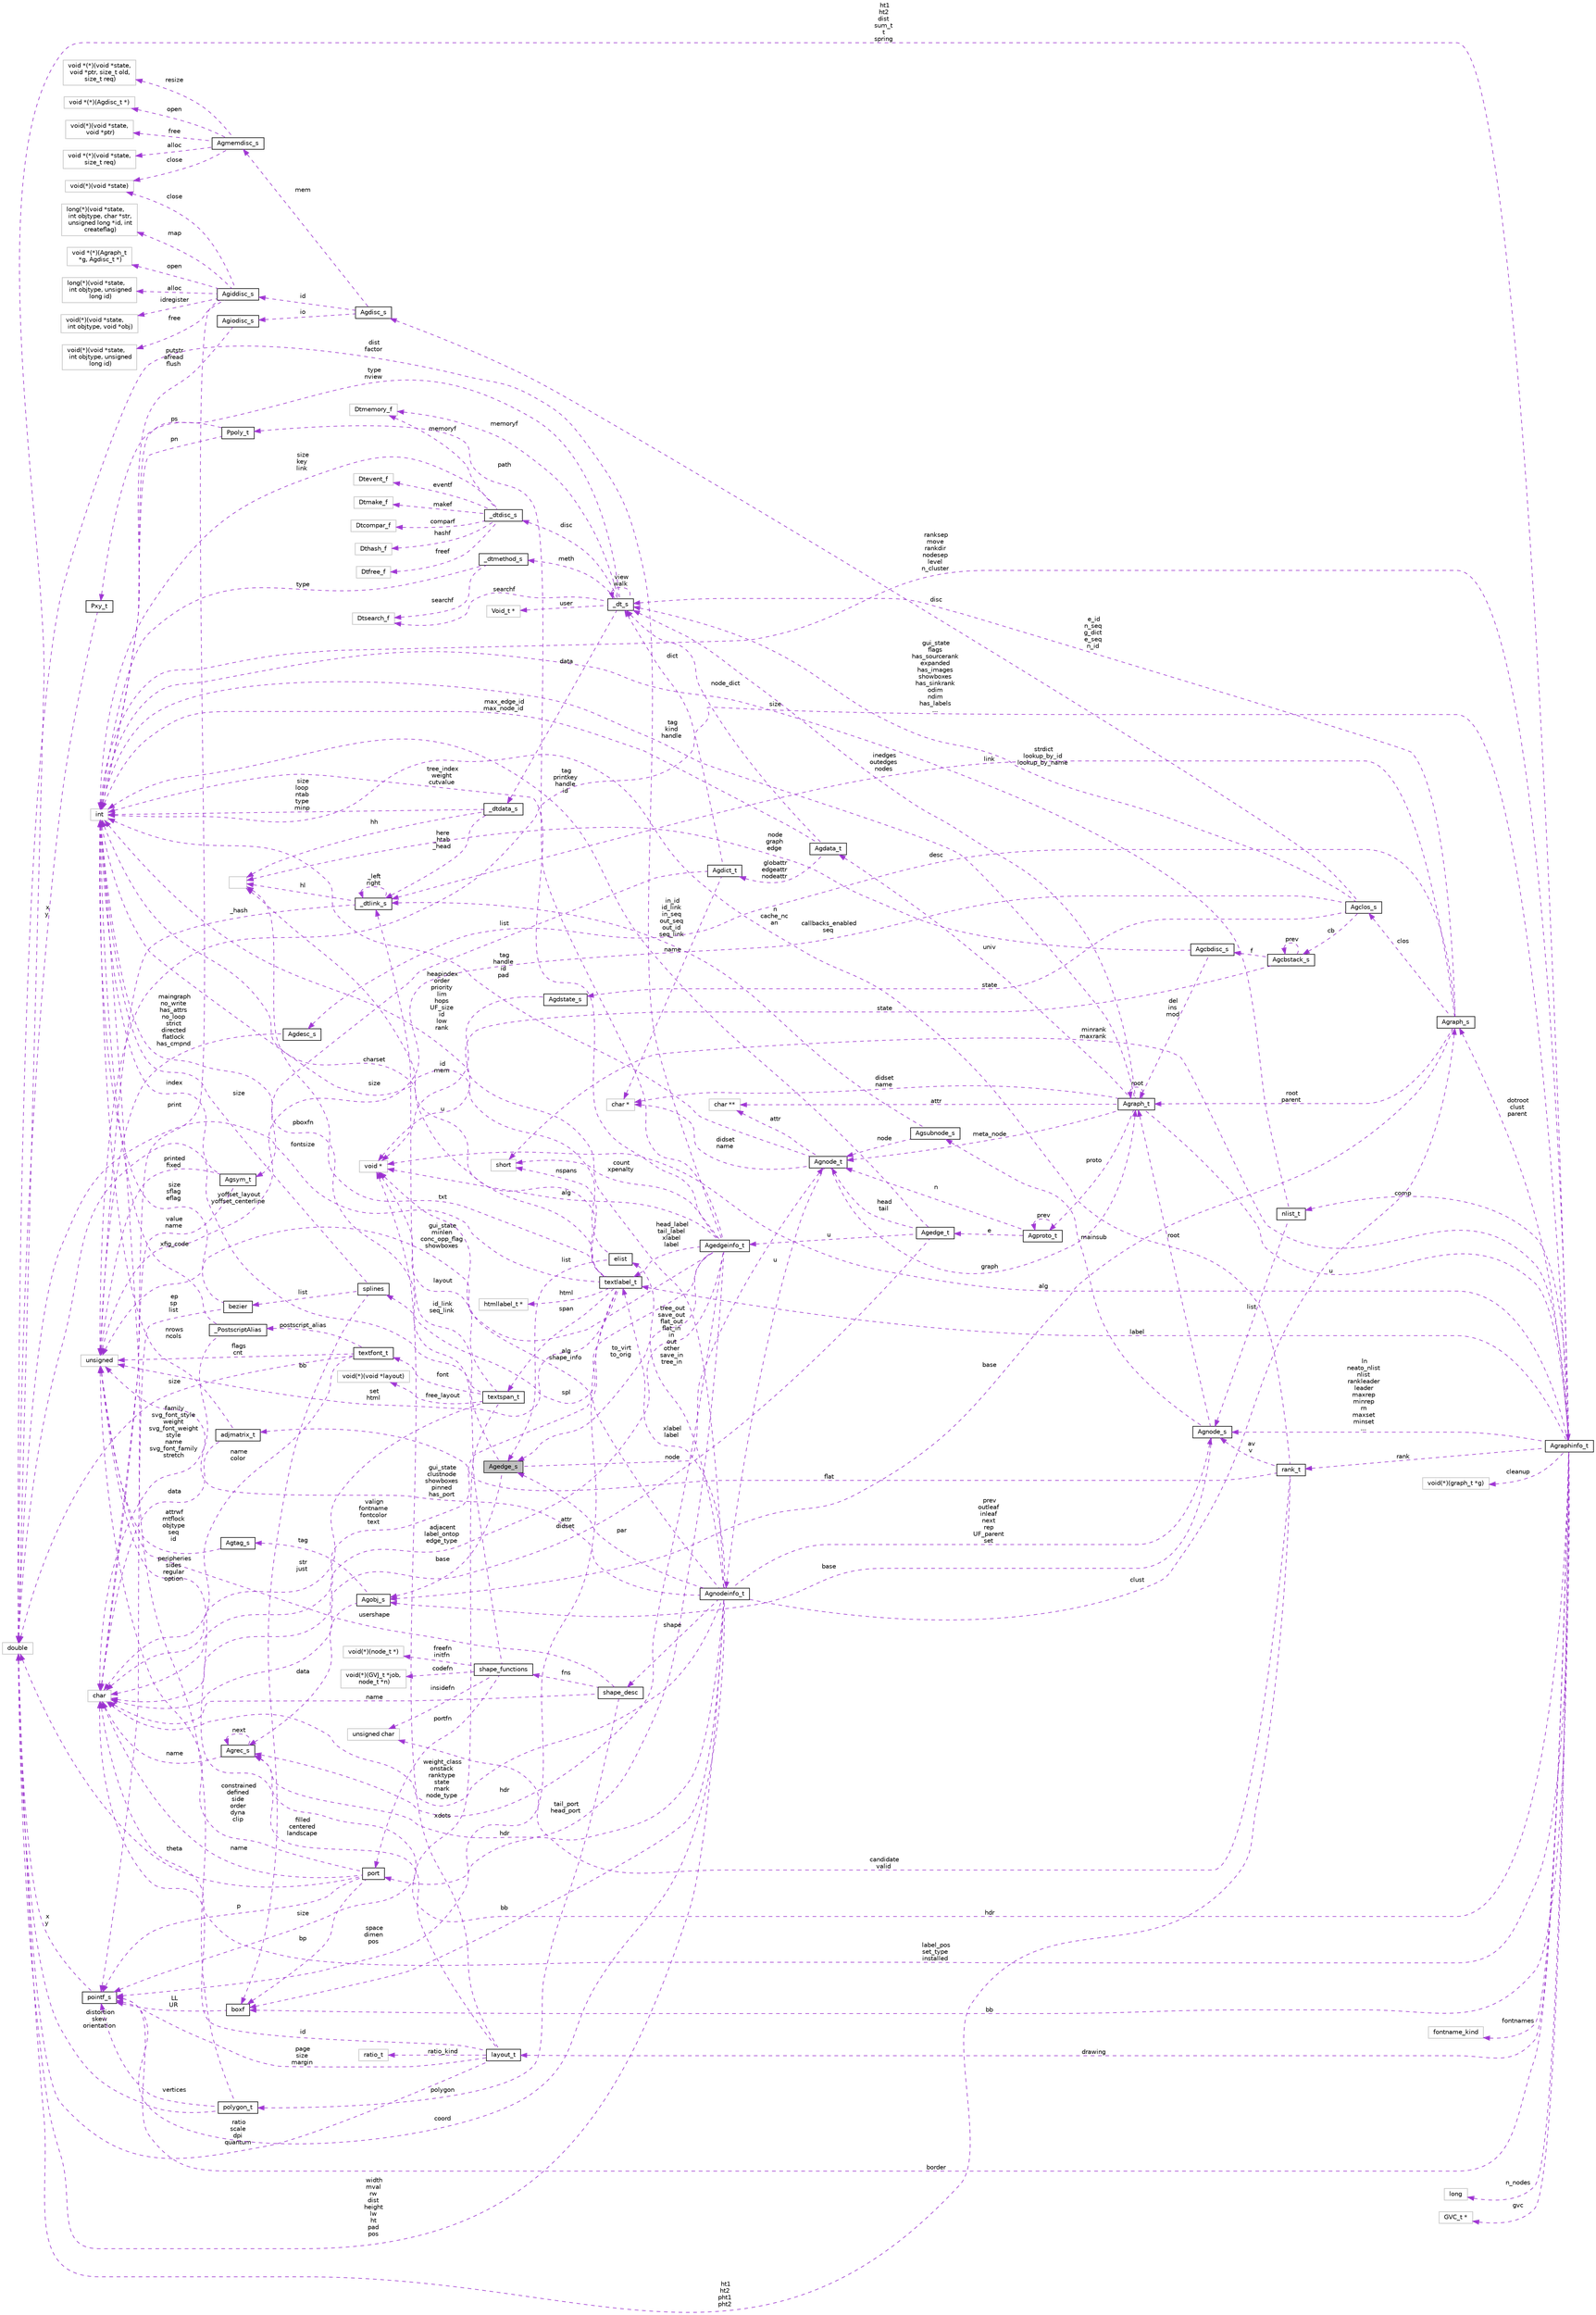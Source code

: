 digraph "Agedge_s"
{
  bgcolor="transparent";
  edge [fontname="Helvetica",fontsize="10",labelfontname="Helvetica",labelfontsize="10"];
  node [fontname="Helvetica",fontsize="10",shape=record];
  rankdir="LR";
  Node1 [label="Agedge_s",height=0.2,width=0.4,color="black", fillcolor="grey75", style="filled", fontcolor="black"];
  Node2 -> Node1 [dir="back",color="darkorchid3",fontsize="10",style="dashed",label=" id_link\nseq_link" ,fontname="Helvetica"];
  Node2 [label="_dtlink_s",height=0.2,width=0.4,color="black",URL="$struct__dtlink__s.html"];
  Node2 -> Node2 [dir="back",color="darkorchid3",fontsize="10",style="dashed",label=" _left\nright" ,fontname="Helvetica"];
  Node3 -> Node2 [dir="back",color="darkorchid3",fontsize="10",style="dashed",label=" hl" ,fontname="Helvetica"];
  Node3 [label="",height=0.2,width=0.4,color="grey75"];
  Node4 -> Node2 [dir="back",color="darkorchid3",fontsize="10",style="dashed",label=" _hash" ,fontname="Helvetica"];
  Node4 [label="unsigned",height=0.2,width=0.4,color="grey75"];
  Node5 -> Node1 [dir="back",color="darkorchid3",fontsize="10",style="dashed",label=" node" ,fontname="Helvetica"];
  Node5 [label="Agnode_t",height=0.2,width=0.4,color="black",URL="$structAgnode__t.html"];
  Node6 -> Node5 [dir="back",color="darkorchid3",fontsize="10",style="dashed",label=" u" ,fontname="Helvetica"];
  Node6 [label="Agnodeinfo_t",height=0.2,width=0.4,color="black",URL="$structAgnodeinfo__t.html"];
  Node7 -> Node6 [dir="back",color="darkorchid3",fontsize="10",style="dashed",label=" hdr" ,fontname="Helvetica"];
  Node7 [label="Agrec_s",height=0.2,width=0.4,color="black",URL="$structAgrec__s.html"];
  Node7 -> Node7 [dir="back",color="darkorchid3",fontsize="10",style="dashed",label=" next" ,fontname="Helvetica"];
  Node8 -> Node7 [dir="back",color="darkorchid3",fontsize="10",style="dashed",label=" name" ,fontname="Helvetica"];
  Node8 [label="char",height=0.2,width=0.4,color="grey75"];
  Node9 -> Node6 [dir="back",color="darkorchid3",fontsize="10",style="dashed",label=" xlabel\nlabel" ,fontname="Helvetica"];
  Node9 [label="textlabel_t",height=0.2,width=0.4,color="black",URL="$structtextlabel__t.html"];
  Node10 -> Node9 [dir="back",color="darkorchid3",fontsize="10",style="dashed",label=" html" ,fontname="Helvetica"];
  Node10 [label="htmllabel_t *",height=0.2,width=0.4,color="grey75"];
  Node11 -> Node9 [dir="back",color="darkorchid3",fontsize="10",style="dashed",label=" fontsize" ,fontname="Helvetica"];
  Node11 [label="double",height=0.2,width=0.4,color="grey75"];
  Node12 -> Node9 [dir="back",color="darkorchid3",fontsize="10",style="dashed",label=" nspans" ,fontname="Helvetica"];
  Node12 [label="short",height=0.2,width=0.4,color="grey75"];
  Node8 -> Node9 [dir="back",color="darkorchid3",fontsize="10",style="dashed",label=" valign\nfontname\nfontcolor\ntext" ,fontname="Helvetica"];
  Node3 -> Node9 [dir="back",color="darkorchid3",fontsize="10",style="dashed",label=" u" ,fontname="Helvetica"];
  Node13 -> Node9 [dir="back",color="darkorchid3",fontsize="10",style="dashed",label=" charset" ,fontname="Helvetica"];
  Node13 [label="int",height=0.2,width=0.4,color="grey75"];
  Node3 -> Node9 [dir="back",color="darkorchid3",fontsize="10",style="dashed",label=" txt" ,fontname="Helvetica"];
  Node4 -> Node9 [dir="back",color="darkorchid3",fontsize="10",style="dashed",label=" set\nhtml" ,fontname="Helvetica"];
  Node14 -> Node9 [dir="back",color="darkorchid3",fontsize="10",style="dashed",label=" span" ,fontname="Helvetica"];
  Node14 [label="textspan_t",height=0.2,width=0.4,color="black",URL="$structtextspan__t.html"];
  Node15 -> Node14 [dir="back",color="darkorchid3",fontsize="10",style="dashed",label=" free_layout" ,fontname="Helvetica"];
  Node15 [label="void(*)(void *layout)",height=0.2,width=0.4,color="grey75"];
  Node11 -> Node14 [dir="back",color="darkorchid3",fontsize="10",style="dashed",label=" yoffset_layout\nyoffset_centerline" ,fontname="Helvetica"];
  Node16 -> Node14 [dir="back",color="darkorchid3",fontsize="10",style="dashed",label=" font" ,fontname="Helvetica"];
  Node16 [label="textfont_t",height=0.2,width=0.4,color="black",URL="$structtextfont__t.html"];
  Node11 -> Node16 [dir="back",color="darkorchid3",fontsize="10",style="dashed",label=" size" ,fontname="Helvetica"];
  Node8 -> Node16 [dir="back",color="darkorchid3",fontsize="10",style="dashed",label=" name\ncolor" ,fontname="Helvetica"];
  Node17 -> Node16 [dir="back",color="darkorchid3",fontsize="10",style="dashed",label=" postscript_alias" ,fontname="Helvetica"];
  Node17 [label="_PostscriptAlias",height=0.2,width=0.4,color="black",URL="$struct__PostscriptAlias.html"];
  Node8 -> Node17 [dir="back",color="darkorchid3",fontsize="10",style="dashed",label=" family\nsvg_font_style\nweight\nsvg_font_weight\nstyle\nname\nsvg_font_family\nstretch" ,fontname="Helvetica"];
  Node13 -> Node17 [dir="back",color="darkorchid3",fontsize="10",style="dashed",label=" xfig_code" ,fontname="Helvetica"];
  Node4 -> Node16 [dir="back",color="darkorchid3",fontsize="10",style="dashed",label=" flags\ncnt" ,fontname="Helvetica"];
  Node8 -> Node14 [dir="back",color="darkorchid3",fontsize="10",style="dashed",label=" str\njust" ,fontname="Helvetica"];
  Node18 -> Node14 [dir="back",color="darkorchid3",fontsize="10",style="dashed",label=" layout" ,fontname="Helvetica"];
  Node18 [label="void *",height=0.2,width=0.4,color="grey75"];
  Node19 -> Node14 [dir="back",color="darkorchid3",fontsize="10",style="dashed",label=" size" ,fontname="Helvetica"];
  Node19 [label="pointf_s",height=0.2,width=0.4,color="black",URL="$structpointf__s.html"];
  Node11 -> Node19 [dir="back",color="darkorchid3",fontsize="10",style="dashed",label=" x\ny" ,fontname="Helvetica"];
  Node19 -> Node9 [dir="back",color="darkorchid3",fontsize="10",style="dashed",label=" space\ndimen\npos" ,fontname="Helvetica"];
  Node11 -> Node6 [dir="back",color="darkorchid3",fontsize="10",style="dashed",label=" width\nmval\nrw\ndist\nheight\nlw\nht\npad\npos" ,fontname="Helvetica"];
  Node20 -> Node6 [dir="back",color="darkorchid3",fontsize="10",style="dashed",label=" clust" ,fontname="Helvetica"];
  Node20 [label="Agraph_s",height=0.2,width=0.4,color="black",URL="$structAgraph__s.html"];
  Node2 -> Node20 [dir="back",color="darkorchid3",fontsize="10",style="dashed",label=" link" ,fontname="Helvetica"];
  Node21 -> Node20 [dir="back",color="darkorchid3",fontsize="10",style="dashed",label=" root\nparent" ,fontname="Helvetica"];
  Node21 [label="Agraph_t",height=0.2,width=0.4,color="black",URL="$structAgraph__t.html"];
  Node22 -> Node21 [dir="back",color="darkorchid3",fontsize="10",style="dashed",label=" attr" ,fontname="Helvetica"];
  Node22 [label="char **",height=0.2,width=0.4,color="grey75"];
  Node21 -> Node21 [dir="back",color="darkorchid3",fontsize="10",style="dashed",label=" root" ,fontname="Helvetica"];
  Node5 -> Node21 [dir="back",color="darkorchid3",fontsize="10",style="dashed",label=" meta_node" ,fontname="Helvetica"];
  Node23 -> Node21 [dir="back",color="darkorchid3",fontsize="10",style="dashed",label=" u" ,fontname="Helvetica"];
  Node23 [label="Agraphinfo_t",height=0.2,width=0.4,color="black",URL="$structAgraphinfo__t.html"];
  Node24 -> Node23 [dir="back",color="darkorchid3",fontsize="10",style="dashed",label=" cleanup" ,fontname="Helvetica"];
  Node24 [label="void(*)(graph_t *g)",height=0.2,width=0.4,color="grey75"];
  Node7 -> Node23 [dir="back",color="darkorchid3",fontsize="10",style="dashed",label=" hdr" ,fontname="Helvetica"];
  Node25 -> Node23 [dir="back",color="darkorchid3",fontsize="10",style="dashed",label=" rank" ,fontname="Helvetica"];
  Node25 [label="rank_t",height=0.2,width=0.4,color="black",URL="$structrank__t.html"];
  Node11 -> Node25 [dir="back",color="darkorchid3",fontsize="10",style="dashed",label=" ht1\nht2\npht1\npht2" ,fontname="Helvetica"];
  Node26 -> Node25 [dir="back",color="darkorchid3",fontsize="10",style="dashed",label=" candidate\nvalid" ,fontname="Helvetica"];
  Node26 [label="unsigned char",height=0.2,width=0.4,color="grey75"];
  Node27 -> Node25 [dir="back",color="darkorchid3",fontsize="10",style="dashed",label=" av\nv" ,fontname="Helvetica"];
  Node27 [label="Agnode_s",height=0.2,width=0.4,color="black",URL="$structAgnode__s.html"];
  Node21 -> Node27 [dir="back",color="darkorchid3",fontsize="10",style="dashed",label=" root" ,fontname="Helvetica"];
  Node28 -> Node27 [dir="back",color="darkorchid3",fontsize="10",style="dashed",label=" base" ,fontname="Helvetica"];
  Node28 [label="Agobj_s",height=0.2,width=0.4,color="black",URL="$structAgobj__s.html"];
  Node7 -> Node28 [dir="back",color="darkorchid3",fontsize="10",style="dashed",label=" data" ,fontname="Helvetica"];
  Node29 -> Node28 [dir="back",color="darkorchid3",fontsize="10",style="dashed",label=" tag" ,fontname="Helvetica"];
  Node29 [label="Agtag_s",height=0.2,width=0.4,color="black",URL="$structAgtag__s.html"];
  Node4 -> Node29 [dir="back",color="darkorchid3",fontsize="10",style="dashed",label=" attrwf\nmtflock\nobjtype\nseq\nid" ,fontname="Helvetica"];
  Node30 -> Node27 [dir="back",color="darkorchid3",fontsize="10",style="dashed",label=" mainsub" ,fontname="Helvetica"];
  Node30 [label="Agsubnode_s",height=0.2,width=0.4,color="black",URL="$structAgsubnode__s.html"];
  Node2 -> Node30 [dir="back",color="darkorchid3",fontsize="10",style="dashed",label=" in_id\nid_link\nin_seq\nout_seq\nout_id\nseq_link" ,fontname="Helvetica"];
  Node5 -> Node30 [dir="back",color="darkorchid3",fontsize="10",style="dashed",label=" node" ,fontname="Helvetica"];
  Node13 -> Node25 [dir="back",color="darkorchid3",fontsize="10",style="dashed",label=" n\ncache_nc\nan" ,fontname="Helvetica"];
  Node31 -> Node25 [dir="back",color="darkorchid3",fontsize="10",style="dashed",label=" flat" ,fontname="Helvetica"];
  Node31 [label="adjmatrix_t",height=0.2,width=0.4,color="black",URL="$structadjmatrix__t.html"];
  Node8 -> Node31 [dir="back",color="darkorchid3",fontsize="10",style="dashed",label=" data" ,fontname="Helvetica"];
  Node13 -> Node31 [dir="back",color="darkorchid3",fontsize="10",style="dashed",label=" nrows\nncols" ,fontname="Helvetica"];
  Node32 -> Node23 [dir="back",color="darkorchid3",fontsize="10",style="dashed",label=" drawing" ,fontname="Helvetica"];
  Node32 [label="layout_t",height=0.2,width=0.4,color="black",URL="$structlayout__t.html"];
  Node33 -> Node32 [dir="back",color="darkorchid3",fontsize="10",style="dashed",label=" ratio_kind" ,fontname="Helvetica"];
  Node33 [label="ratio_t",height=0.2,width=0.4,color="grey75"];
  Node11 -> Node32 [dir="back",color="darkorchid3",fontsize="10",style="dashed",label=" ratio\nscale\ndpi\nquantum" ,fontname="Helvetica"];
  Node8 -> Node32 [dir="back",color="darkorchid3",fontsize="10",style="dashed",label=" id" ,fontname="Helvetica"];
  Node4 -> Node32 [dir="back",color="darkorchid3",fontsize="10",style="dashed",label=" filled\ncentered\nlandscape" ,fontname="Helvetica"];
  Node18 -> Node32 [dir="back",color="darkorchid3",fontsize="10",style="dashed",label=" xdots" ,fontname="Helvetica"];
  Node19 -> Node32 [dir="back",color="darkorchid3",fontsize="10",style="dashed",label=" page\nsize\nmargin" ,fontname="Helvetica"];
  Node34 -> Node23 [dir="back",color="darkorchid3",fontsize="10",style="dashed",label=" fontnames" ,fontname="Helvetica"];
  Node34 [label="fontname_kind",height=0.2,width=0.4,color="grey75"];
  Node11 -> Node23 [dir="back",color="darkorchid3",fontsize="10",style="dashed",label=" ht1\nht2\ndist\nsum_t\nt\nspring" ,fontname="Helvetica"];
  Node9 -> Node23 [dir="back",color="darkorchid3",fontsize="10",style="dashed",label=" label" ,fontname="Helvetica"];
  Node20 -> Node23 [dir="back",color="darkorchid3",fontsize="10",style="dashed",label=" dotroot\nclust\nparent" ,fontname="Helvetica"];
  Node27 -> Node23 [dir="back",color="darkorchid3",fontsize="10",style="dashed",label=" ln\nneato_nlist\nnlist\nrankleader\nleader\nmaxrep\nminrep\nrn\nmaxset\nminset\n..." ,fontname="Helvetica"];
  Node8 -> Node23 [dir="back",color="darkorchid3",fontsize="10",style="dashed",label=" label_pos\nset_type\ninstalled" ,fontname="Helvetica"];
  Node12 -> Node23 [dir="back",color="darkorchid3",fontsize="10",style="dashed",label=" minrank\nmaxrank" ,fontname="Helvetica"];
  Node35 -> Node23 [dir="back",color="darkorchid3",fontsize="10",style="dashed",label=" comp" ,fontname="Helvetica"];
  Node35 [label="nlist_t",height=0.2,width=0.4,color="black",URL="$structnlist__t.html"];
  Node27 -> Node35 [dir="back",color="darkorchid3",fontsize="10",style="dashed",label=" list" ,fontname="Helvetica"];
  Node13 -> Node35 [dir="back",color="darkorchid3",fontsize="10",style="dashed",label=" size" ,fontname="Helvetica"];
  Node13 -> Node23 [dir="back",color="darkorchid3",fontsize="10",style="dashed",label=" ranksep\nmove\nrankdir\nnodesep\nlevel\nn_cluster" ,fontname="Helvetica"];
  Node36 -> Node23 [dir="back",color="darkorchid3",fontsize="10",style="dashed",label=" bb" ,fontname="Helvetica"];
  Node36 [label="boxf",height=0.2,width=0.4,color="black",URL="$structboxf.html"];
  Node19 -> Node36 [dir="back",color="darkorchid3",fontsize="10",style="dashed",label=" LL\nUR" ,fontname="Helvetica"];
  Node37 -> Node23 [dir="back",color="darkorchid3",fontsize="10",style="dashed",label=" n_nodes" ,fontname="Helvetica"];
  Node37 [label="long",height=0.2,width=0.4,color="grey75"];
  Node4 -> Node23 [dir="back",color="darkorchid3",fontsize="10",style="dashed",label=" gui_state\nflags\nhas_sourcerank\nexpanded\nhas_images\nshowboxes\nhas_sinkrank\nodim\nndim\nhas_labels\n..." ,fontname="Helvetica"];
  Node38 -> Node23 [dir="back",color="darkorchid3",fontsize="10",style="dashed",label=" gvc" ,fontname="Helvetica"];
  Node38 [label="GVC_t *",height=0.2,width=0.4,color="grey75"];
  Node18 -> Node23 [dir="back",color="darkorchid3",fontsize="10",style="dashed",label=" alg" ,fontname="Helvetica"];
  Node19 -> Node23 [dir="back",color="darkorchid3",fontsize="10",style="dashed",label=" border" ,fontname="Helvetica"];
  Node39 -> Node21 [dir="back",color="darkorchid3",fontsize="10",style="dashed",label=" proto" ,fontname="Helvetica"];
  Node39 [label="Agproto_t",height=0.2,width=0.4,color="black",URL="$structAgproto__t.html"];
  Node40 -> Node39 [dir="back",color="darkorchid3",fontsize="10",style="dashed",label=" e" ,fontname="Helvetica"];
  Node40 [label="Agedge_t",height=0.2,width=0.4,color="black",URL="$structAgedge__t.html"];
  Node5 -> Node40 [dir="back",color="darkorchid3",fontsize="10",style="dashed",label=" head\ntail" ,fontname="Helvetica"];
  Node8 -> Node40 [dir="back",color="darkorchid3",fontsize="10",style="dashed",label=" attr\ndidset" ,fontname="Helvetica"];
  Node13 -> Node40 [dir="back",color="darkorchid3",fontsize="10",style="dashed",label=" tag\nprintkey\nhandle\nid" ,fontname="Helvetica"];
  Node41 -> Node40 [dir="back",color="darkorchid3",fontsize="10",style="dashed",label=" u" ,fontname="Helvetica"];
  Node41 [label="Agedgeinfo_t",height=0.2,width=0.4,color="black",URL="$structAgedgeinfo__t.html"];
  Node7 -> Node41 [dir="back",color="darkorchid3",fontsize="10",style="dashed",label=" hdr" ,fontname="Helvetica"];
  Node42 -> Node41 [dir="back",color="darkorchid3",fontsize="10",style="dashed",label=" tail_port\nhead_port" ,fontname="Helvetica"];
  Node42 [label="port",height=0.2,width=0.4,color="black",URL="$structport.html"];
  Node11 -> Node42 [dir="back",color="darkorchid3",fontsize="10",style="dashed",label=" theta" ,fontname="Helvetica"];
  Node8 -> Node42 [dir="back",color="darkorchid3",fontsize="10",style="dashed",label=" name" ,fontname="Helvetica"];
  Node36 -> Node42 [dir="back",color="darkorchid3",fontsize="10",style="dashed",label=" bp" ,fontname="Helvetica"];
  Node4 -> Node42 [dir="back",color="darkorchid3",fontsize="10",style="dashed",label=" constrained\ndefined\nside\norder\ndyna\nclip" ,fontname="Helvetica"];
  Node19 -> Node42 [dir="back",color="darkorchid3",fontsize="10",style="dashed",label=" p" ,fontname="Helvetica"];
  Node43 -> Node41 [dir="back",color="darkorchid3",fontsize="10",style="dashed",label=" path" ,fontname="Helvetica"];
  Node43 [label="Ppoly_t",height=0.2,width=0.4,color="black",URL="$structPpoly__t.html"];
  Node44 -> Node43 [dir="back",color="darkorchid3",fontsize="10",style="dashed",label=" ps" ,fontname="Helvetica"];
  Node44 [label="Pxy_t",height=0.2,width=0.4,color="black",URL="$structPxy__t.html"];
  Node11 -> Node44 [dir="back",color="darkorchid3",fontsize="10",style="dashed",label=" x\ny" ,fontname="Helvetica"];
  Node13 -> Node43 [dir="back",color="darkorchid3",fontsize="10",style="dashed",label=" pn" ,fontname="Helvetica"];
  Node11 -> Node41 [dir="back",color="darkorchid3",fontsize="10",style="dashed",label=" dist\nfactor" ,fontname="Helvetica"];
  Node9 -> Node41 [dir="back",color="darkorchid3",fontsize="10",style="dashed",label=" head_label\ntail_label\nxlabel\nlabel" ,fontname="Helvetica"];
  Node45 -> Node41 [dir="back",color="darkorchid3",fontsize="10",style="dashed",label=" spl" ,fontname="Helvetica"];
  Node45 [label="splines",height=0.2,width=0.4,color="black",URL="$structsplines.html"];
  Node13 -> Node45 [dir="back",color="darkorchid3",fontsize="10",style="dashed",label=" size" ,fontname="Helvetica"];
  Node36 -> Node45 [dir="back",color="darkorchid3",fontsize="10",style="dashed",label=" bb" ,fontname="Helvetica"];
  Node46 -> Node45 [dir="back",color="darkorchid3",fontsize="10",style="dashed",label=" list" ,fontname="Helvetica"];
  Node46 [label="bezier",height=0.2,width=0.4,color="black",URL="$structbezier.html"];
  Node13 -> Node46 [dir="back",color="darkorchid3",fontsize="10",style="dashed",label=" size\nsflag\neflag" ,fontname="Helvetica"];
  Node19 -> Node46 [dir="back",color="darkorchid3",fontsize="10",style="dashed",label=" ep\nsp\nlist" ,fontname="Helvetica"];
  Node12 -> Node41 [dir="back",color="darkorchid3",fontsize="10",style="dashed",label=" count\nxpenalty" ,fontname="Helvetica"];
  Node8 -> Node41 [dir="back",color="darkorchid3",fontsize="10",style="dashed",label=" adjacent\nlabel_ontop\nedge_type" ,fontname="Helvetica"];
  Node13 -> Node41 [dir="back",color="darkorchid3",fontsize="10",style="dashed",label=" tree_index\nweight\ncutvalue" ,fontname="Helvetica"];
  Node4 -> Node41 [dir="back",color="darkorchid3",fontsize="10",style="dashed",label=" gui_state\nminlen\nconc_opp_flag\nshowboxes" ,fontname="Helvetica"];
  Node18 -> Node41 [dir="back",color="darkorchid3",fontsize="10",style="dashed",label=" alg" ,fontname="Helvetica"];
  Node1 -> Node41 [dir="back",color="darkorchid3",fontsize="10",style="dashed",label=" to_virt\nto_orig" ,fontname="Helvetica"];
  Node5 -> Node39 [dir="back",color="darkorchid3",fontsize="10",style="dashed",label=" n" ,fontname="Helvetica"];
  Node39 -> Node39 [dir="back",color="darkorchid3",fontsize="10",style="dashed",label=" prev" ,fontname="Helvetica"];
  Node47 -> Node21 [dir="back",color="darkorchid3",fontsize="10",style="dashed",label=" univ" ,fontname="Helvetica"];
  Node47 [label="Agdata_t",height=0.2,width=0.4,color="black",URL="$structAgdata__t.html"];
  Node48 -> Node47 [dir="back",color="darkorchid3",fontsize="10",style="dashed",label=" globattr\nedgeattr\nnodeattr" ,fontname="Helvetica"];
  Node48 [label="Agdict_t",height=0.2,width=0.4,color="black",URL="$structAgdict__t.html"];
  Node49 -> Node48 [dir="back",color="darkorchid3",fontsize="10",style="dashed",label=" list" ,fontname="Helvetica"];
  Node49 [label="Agsym_t",height=0.2,width=0.4,color="black",URL="$structAgsym__t.html"];
  Node8 -> Node49 [dir="back",color="darkorchid3",fontsize="10",style="dashed",label=" value\nname" ,fontname="Helvetica"];
  Node13 -> Node49 [dir="back",color="darkorchid3",fontsize="10",style="dashed",label=" index" ,fontname="Helvetica"];
  Node4 -> Node49 [dir="back",color="darkorchid3",fontsize="10",style="dashed",label=" printed\nfixed" ,fontname="Helvetica"];
  Node50 -> Node48 [dir="back",color="darkorchid3",fontsize="10",style="dashed",label=" dict" ,fontname="Helvetica"];
  Node50 [label="_dt_s",height=0.2,width=0.4,color="black",URL="$struct__dt__s.html"];
  Node51 -> Node50 [dir="back",color="darkorchid3",fontsize="10",style="dashed",label=" disc" ,fontname="Helvetica"];
  Node51 [label="_dtdisc_s",height=0.2,width=0.4,color="black",URL="$struct__dtdisc__s.html"];
  Node52 -> Node51 [dir="back",color="darkorchid3",fontsize="10",style="dashed",label=" freef" ,fontname="Helvetica"];
  Node52 [label="Dtfree_f",height=0.2,width=0.4,color="grey75"];
  Node53 -> Node51 [dir="back",color="darkorchid3",fontsize="10",style="dashed",label=" eventf" ,fontname="Helvetica"];
  Node53 [label="Dtevent_f",height=0.2,width=0.4,color="grey75"];
  Node54 -> Node51 [dir="back",color="darkorchid3",fontsize="10",style="dashed",label=" makef" ,fontname="Helvetica"];
  Node54 [label="Dtmake_f",height=0.2,width=0.4,color="grey75"];
  Node55 -> Node51 [dir="back",color="darkorchid3",fontsize="10",style="dashed",label=" comparf" ,fontname="Helvetica"];
  Node55 [label="Dtcompar_f",height=0.2,width=0.4,color="grey75"];
  Node13 -> Node51 [dir="back",color="darkorchid3",fontsize="10",style="dashed",label=" size\nkey\nlink" ,fontname="Helvetica"];
  Node56 -> Node51 [dir="back",color="darkorchid3",fontsize="10",style="dashed",label=" memoryf" ,fontname="Helvetica"];
  Node56 [label="Dtmemory_f",height=0.2,width=0.4,color="grey75"];
  Node57 -> Node51 [dir="back",color="darkorchid3",fontsize="10",style="dashed",label=" hashf" ,fontname="Helvetica"];
  Node57 [label="Dthash_f",height=0.2,width=0.4,color="grey75"];
  Node58 -> Node50 [dir="back",color="darkorchid3",fontsize="10",style="dashed",label=" data" ,fontname="Helvetica"];
  Node58 [label="_dtdata_s",height=0.2,width=0.4,color="black",URL="$struct__dtdata__s.html"];
  Node3 -> Node58 [dir="back",color="darkorchid3",fontsize="10",style="dashed",label=" hh" ,fontname="Helvetica"];
  Node2 -> Node58 [dir="back",color="darkorchid3",fontsize="10",style="dashed",label=" here\n_htab\n_head" ,fontname="Helvetica"];
  Node13 -> Node58 [dir="back",color="darkorchid3",fontsize="10",style="dashed",label=" size\nloop\nntab\ntype\nminp" ,fontname="Helvetica"];
  Node59 -> Node50 [dir="back",color="darkorchid3",fontsize="10",style="dashed",label=" user" ,fontname="Helvetica"];
  Node59 [label="Void_t *",height=0.2,width=0.4,color="grey75"];
  Node13 -> Node50 [dir="back",color="darkorchid3",fontsize="10",style="dashed",label=" type\nnview" ,fontname="Helvetica"];
  Node50 -> Node50 [dir="back",color="darkorchid3",fontsize="10",style="dashed",label=" view\nwalk" ,fontname="Helvetica"];
  Node56 -> Node50 [dir="back",color="darkorchid3",fontsize="10",style="dashed",label=" memoryf" ,fontname="Helvetica"];
  Node60 -> Node50 [dir="back",color="darkorchid3",fontsize="10",style="dashed",label=" searchf" ,fontname="Helvetica"];
  Node60 [label="Dtsearch_f",height=0.2,width=0.4,color="grey75"];
  Node61 -> Node50 [dir="back",color="darkorchid3",fontsize="10",style="dashed",label=" meth" ,fontname="Helvetica"];
  Node61 [label="_dtmethod_s",height=0.2,width=0.4,color="black",URL="$struct__dtmethod__s.html"];
  Node13 -> Node61 [dir="back",color="darkorchid3",fontsize="10",style="dashed",label=" type" ,fontname="Helvetica"];
  Node60 -> Node61 [dir="back",color="darkorchid3",fontsize="10",style="dashed",label=" searchf" ,fontname="Helvetica"];
  Node62 -> Node48 [dir="back",color="darkorchid3",fontsize="10",style="dashed",label=" name" ,fontname="Helvetica"];
  Node62 [label="char *",height=0.2,width=0.4,color="grey75"];
  Node13 -> Node47 [dir="back",color="darkorchid3",fontsize="10",style="dashed",label=" max_edge_id\nmax_node_id" ,fontname="Helvetica"];
  Node50 -> Node47 [dir="back",color="darkorchid3",fontsize="10",style="dashed",label=" node_dict" ,fontname="Helvetica"];
  Node13 -> Node21 [dir="back",color="darkorchid3",fontsize="10",style="dashed",label=" tag\nkind\nhandle" ,fontname="Helvetica"];
  Node50 -> Node21 [dir="back",color="darkorchid3",fontsize="10",style="dashed",label=" inedges\noutedges\nnodes" ,fontname="Helvetica"];
  Node62 -> Node21 [dir="back",color="darkorchid3",fontsize="10",style="dashed",label=" didset\nname" ,fontname="Helvetica"];
  Node63 -> Node20 [dir="back",color="darkorchid3",fontsize="10",style="dashed",label=" desc" ,fontname="Helvetica"];
  Node63 [label="Agdesc_s",height=0.2,width=0.4,color="black",URL="$structAgdesc__s.html"];
  Node4 -> Node63 [dir="back",color="darkorchid3",fontsize="10",style="dashed",label=" maingraph\nno_write\nhas_attrs\nno_loop\nstrict\ndirected\nflatlock\nhas_cmpnd" ,fontname="Helvetica"];
  Node28 -> Node20 [dir="back",color="darkorchid3",fontsize="10",style="dashed",label=" base" ,fontname="Helvetica"];
  Node50 -> Node20 [dir="back",color="darkorchid3",fontsize="10",style="dashed",label=" e_id\nn_seq\ng_dict\ne_seq\nn_id" ,fontname="Helvetica"];
  Node64 -> Node20 [dir="back",color="darkorchid3",fontsize="10",style="dashed",label=" clos" ,fontname="Helvetica"];
  Node64 [label="Agclos_s",height=0.2,width=0.4,color="black",URL="$structAgclos__s.html"];
  Node65 -> Node64 [dir="back",color="darkorchid3",fontsize="10",style="dashed",label=" cb" ,fontname="Helvetica"];
  Node65 [label="Agcbstack_s",height=0.2,width=0.4,color="black",URL="$structAgcbstack__s.html"];
  Node65 -> Node65 [dir="back",color="darkorchid3",fontsize="10",style="dashed",label=" prev" ,fontname="Helvetica"];
  Node18 -> Node65 [dir="back",color="darkorchid3",fontsize="10",style="dashed",label=" state" ,fontname="Helvetica"];
  Node66 -> Node65 [dir="back",color="darkorchid3",fontsize="10",style="dashed",label=" f" ,fontname="Helvetica"];
  Node66 [label="Agcbdisc_s",height=0.2,width=0.4,color="black",URL="$structAgcbdisc__s.html"];
  Node21 -> Node66 [dir="back",color="darkorchid3",fontsize="10",style="dashed",label=" del\nins\nmod" ,fontname="Helvetica"];
  Node3 -> Node66 [dir="back",color="darkorchid3",fontsize="10",style="dashed",label=" node\ngraph\nedge" ,fontname="Helvetica"];
  Node67 -> Node64 [dir="back",color="darkorchid3",fontsize="10",style="dashed",label=" disc" ,fontname="Helvetica"];
  Node67 [label="Agdisc_s",height=0.2,width=0.4,color="black",URL="$structAgdisc__s.html"];
  Node68 -> Node67 [dir="back",color="darkorchid3",fontsize="10",style="dashed",label=" io" ,fontname="Helvetica"];
  Node68 [label="Agiodisc_s",height=0.2,width=0.4,color="black",URL="$structAgiodisc__s.html"];
  Node13 -> Node68 [dir="back",color="darkorchid3",fontsize="10",style="dashed",label=" putstr\nafread\nflush" ,fontname="Helvetica"];
  Node69 -> Node67 [dir="back",color="darkorchid3",fontsize="10",style="dashed",label=" id" ,fontname="Helvetica"];
  Node69 [label="Agiddisc_s",height=0.2,width=0.4,color="black",URL="$structAgiddisc__s.html"];
  Node70 -> Node69 [dir="back",color="darkorchid3",fontsize="10",style="dashed",label=" free" ,fontname="Helvetica"];
  Node70 [label="void(*)(void *state,\l int objtype, unsigned\l long id)",height=0.2,width=0.4,color="grey75"];
  Node71 -> Node69 [dir="back",color="darkorchid3",fontsize="10",style="dashed",label=" map" ,fontname="Helvetica"];
  Node71 [label="long(*)(void *state,\l int objtype, char *str,\l unsigned long *id, int\l createflag)",height=0.2,width=0.4,color="grey75"];
  Node72 -> Node69 [dir="back",color="darkorchid3",fontsize="10",style="dashed",label=" open" ,fontname="Helvetica"];
  Node72 [label="void *(*)(Agraph_t\l *g, Agdisc_t *)",height=0.2,width=0.4,color="grey75"];
  Node8 -> Node69 [dir="back",color="darkorchid3",fontsize="10",style="dashed",label=" print" ,fontname="Helvetica"];
  Node73 -> Node69 [dir="back",color="darkorchid3",fontsize="10",style="dashed",label=" alloc" ,fontname="Helvetica"];
  Node73 [label="long(*)(void *state,\l int objtype, unsigned\l long id)",height=0.2,width=0.4,color="grey75"];
  Node74 -> Node69 [dir="back",color="darkorchid3",fontsize="10",style="dashed",label=" close" ,fontname="Helvetica"];
  Node74 [label="void(*)(void *state)",height=0.2,width=0.4,color="grey75"];
  Node75 -> Node69 [dir="back",color="darkorchid3",fontsize="10",style="dashed",label=" idregister" ,fontname="Helvetica"];
  Node75 [label="void(*)(void *state,\l int objtype, void *obj)",height=0.2,width=0.4,color="grey75"];
  Node76 -> Node67 [dir="back",color="darkorchid3",fontsize="10",style="dashed",label=" mem" ,fontname="Helvetica"];
  Node76 [label="Agmemdisc_s",height=0.2,width=0.4,color="black",URL="$structAgmemdisc__s.html"];
  Node77 -> Node76 [dir="back",color="darkorchid3",fontsize="10",style="dashed",label=" free" ,fontname="Helvetica"];
  Node77 [label="void(*)(void *state,\l void *ptr)",height=0.2,width=0.4,color="grey75"];
  Node78 -> Node76 [dir="back",color="darkorchid3",fontsize="10",style="dashed",label=" alloc" ,fontname="Helvetica"];
  Node78 [label="void *(*)(void *state,\l size_t req)",height=0.2,width=0.4,color="grey75"];
  Node74 -> Node76 [dir="back",color="darkorchid3",fontsize="10",style="dashed",label=" close" ,fontname="Helvetica"];
  Node79 -> Node76 [dir="back",color="darkorchid3",fontsize="10",style="dashed",label=" resize" ,fontname="Helvetica"];
  Node79 [label="void *(*)(void *state,\l void *ptr, size_t old,\l size_t req)",height=0.2,width=0.4,color="grey75"];
  Node80 -> Node76 [dir="back",color="darkorchid3",fontsize="10",style="dashed",label=" open" ,fontname="Helvetica"];
  Node80 [label="void *(*)(Agdisc_t *)",height=0.2,width=0.4,color="grey75"];
  Node50 -> Node64 [dir="back",color="darkorchid3",fontsize="10",style="dashed",label=" strdict\nlookup_by_id\nlookup_by_name" ,fontname="Helvetica"];
  Node4 -> Node64 [dir="back",color="darkorchid3",fontsize="10",style="dashed",label=" callbacks_enabled\nseq" ,fontname="Helvetica"];
  Node81 -> Node64 [dir="back",color="darkorchid3",fontsize="10",style="dashed",label=" state" ,fontname="Helvetica"];
  Node81 [label="Agdstate_s",height=0.2,width=0.4,color="black",URL="$structAgdstate__s.html"];
  Node18 -> Node81 [dir="back",color="darkorchid3",fontsize="10",style="dashed",label=" id\nmem" ,fontname="Helvetica"];
  Node27 -> Node6 [dir="back",color="darkorchid3",fontsize="10",style="dashed",label=" prev\noutleaf\ninleaf\nnext\nrep\nUF_parent\nset" ,fontname="Helvetica"];
  Node8 -> Node6 [dir="back",color="darkorchid3",fontsize="10",style="dashed",label=" weight_class\nonstack\nranktype\nstate\nmark\nnode_type" ,fontname="Helvetica"];
  Node13 -> Node6 [dir="back",color="darkorchid3",fontsize="10",style="dashed",label=" heapindex\norder\npriority\nlim\nhops\nUF_size\nid\nlow\nrank" ,fontname="Helvetica"];
  Node36 -> Node6 [dir="back",color="darkorchid3",fontsize="10",style="dashed",label=" bb" ,fontname="Helvetica"];
  Node82 -> Node6 [dir="back",color="darkorchid3",fontsize="10",style="dashed",label=" tree_out\nsave_out\nflat_out\nflat_in\nin\nout\nother\nsave_in\ntree_in" ,fontname="Helvetica"];
  Node82 [label="elist",height=0.2,width=0.4,color="black",URL="$structelist.html"];
  Node13 -> Node82 [dir="back",color="darkorchid3",fontsize="10",style="dashed",label=" size" ,fontname="Helvetica"];
  Node1 -> Node82 [dir="back",color="darkorchid3",fontsize="10",style="dashed",label=" list" ,fontname="Helvetica"];
  Node4 -> Node6 [dir="back",color="darkorchid3",fontsize="10",style="dashed",label=" gui_state\nclustnode\nshowboxes\npinned\nhas_port" ,fontname="Helvetica"];
  Node18 -> Node6 [dir="back",color="darkorchid3",fontsize="10",style="dashed",label=" alg\nshape_info" ,fontname="Helvetica"];
  Node83 -> Node6 [dir="back",color="darkorchid3",fontsize="10",style="dashed",label=" shape" ,fontname="Helvetica"];
  Node83 [label="shape_desc",height=0.2,width=0.4,color="black",URL="$structshape__desc.html"];
  Node8 -> Node83 [dir="back",color="darkorchid3",fontsize="10",style="dashed",label=" name" ,fontname="Helvetica"];
  Node84 -> Node83 [dir="back",color="darkorchid3",fontsize="10",style="dashed",label=" fns" ,fontname="Helvetica"];
  Node84 [label="shape_functions",height=0.2,width=0.4,color="black",URL="$structshape__functions.html"];
  Node42 -> Node84 [dir="back",color="darkorchid3",fontsize="10",style="dashed",label=" portfn" ,fontname="Helvetica"];
  Node26 -> Node84 [dir="back",color="darkorchid3",fontsize="10",style="dashed",label=" insidefn" ,fontname="Helvetica"];
  Node13 -> Node84 [dir="back",color="darkorchid3",fontsize="10",style="dashed",label=" pboxfn" ,fontname="Helvetica"];
  Node85 -> Node84 [dir="back",color="darkorchid3",fontsize="10",style="dashed",label=" freefn\ninitfn" ,fontname="Helvetica"];
  Node85 [label="void(*)(node_t *)",height=0.2,width=0.4,color="grey75"];
  Node86 -> Node84 [dir="back",color="darkorchid3",fontsize="10",style="dashed",label=" codefn" ,fontname="Helvetica"];
  Node86 [label="void(*)(GVJ_t *job,\l node_t *n)",height=0.2,width=0.4,color="grey75"];
  Node87 -> Node83 [dir="back",color="darkorchid3",fontsize="10",style="dashed",label=" polygon" ,fontname="Helvetica"];
  Node87 [label="polygon_t",height=0.2,width=0.4,color="black",URL="$structpolygon__t.html"];
  Node11 -> Node87 [dir="back",color="darkorchid3",fontsize="10",style="dashed",label=" distortion\nskew\norientation" ,fontname="Helvetica"];
  Node13 -> Node87 [dir="back",color="darkorchid3",fontsize="10",style="dashed",label=" peripheries\nsides\nregular\noption" ,fontname="Helvetica"];
  Node19 -> Node87 [dir="back",color="darkorchid3",fontsize="10",style="dashed",label=" vertices" ,fontname="Helvetica"];
  Node4 -> Node83 [dir="back",color="darkorchid3",fontsize="10",style="dashed",label=" usershape" ,fontname="Helvetica"];
  Node1 -> Node6 [dir="back",color="darkorchid3",fontsize="10",style="dashed",label=" par" ,fontname="Helvetica"];
  Node19 -> Node6 [dir="back",color="darkorchid3",fontsize="10",style="dashed",label=" coord" ,fontname="Helvetica"];
  Node22 -> Node5 [dir="back",color="darkorchid3",fontsize="10",style="dashed",label=" attr" ,fontname="Helvetica"];
  Node21 -> Node5 [dir="back",color="darkorchid3",fontsize="10",style="dashed",label=" graph" ,fontname="Helvetica"];
  Node13 -> Node5 [dir="back",color="darkorchid3",fontsize="10",style="dashed",label=" tag\nhandle\nid\npad" ,fontname="Helvetica"];
  Node62 -> Node5 [dir="back",color="darkorchid3",fontsize="10",style="dashed",label=" didset\nname" ,fontname="Helvetica"];
  Node28 -> Node1 [dir="back",color="darkorchid3",fontsize="10",style="dashed",label=" base" ,fontname="Helvetica"];
}
